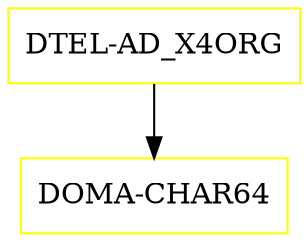 digraph G {
  "DTEL-AD_X4ORG" [shape=box,color=yellow];
  "DOMA-CHAR64" [shape=box,color=yellow,URL="./DOMA_CHAR64.html"];
  "DTEL-AD_X4ORG" -> "DOMA-CHAR64";
}
